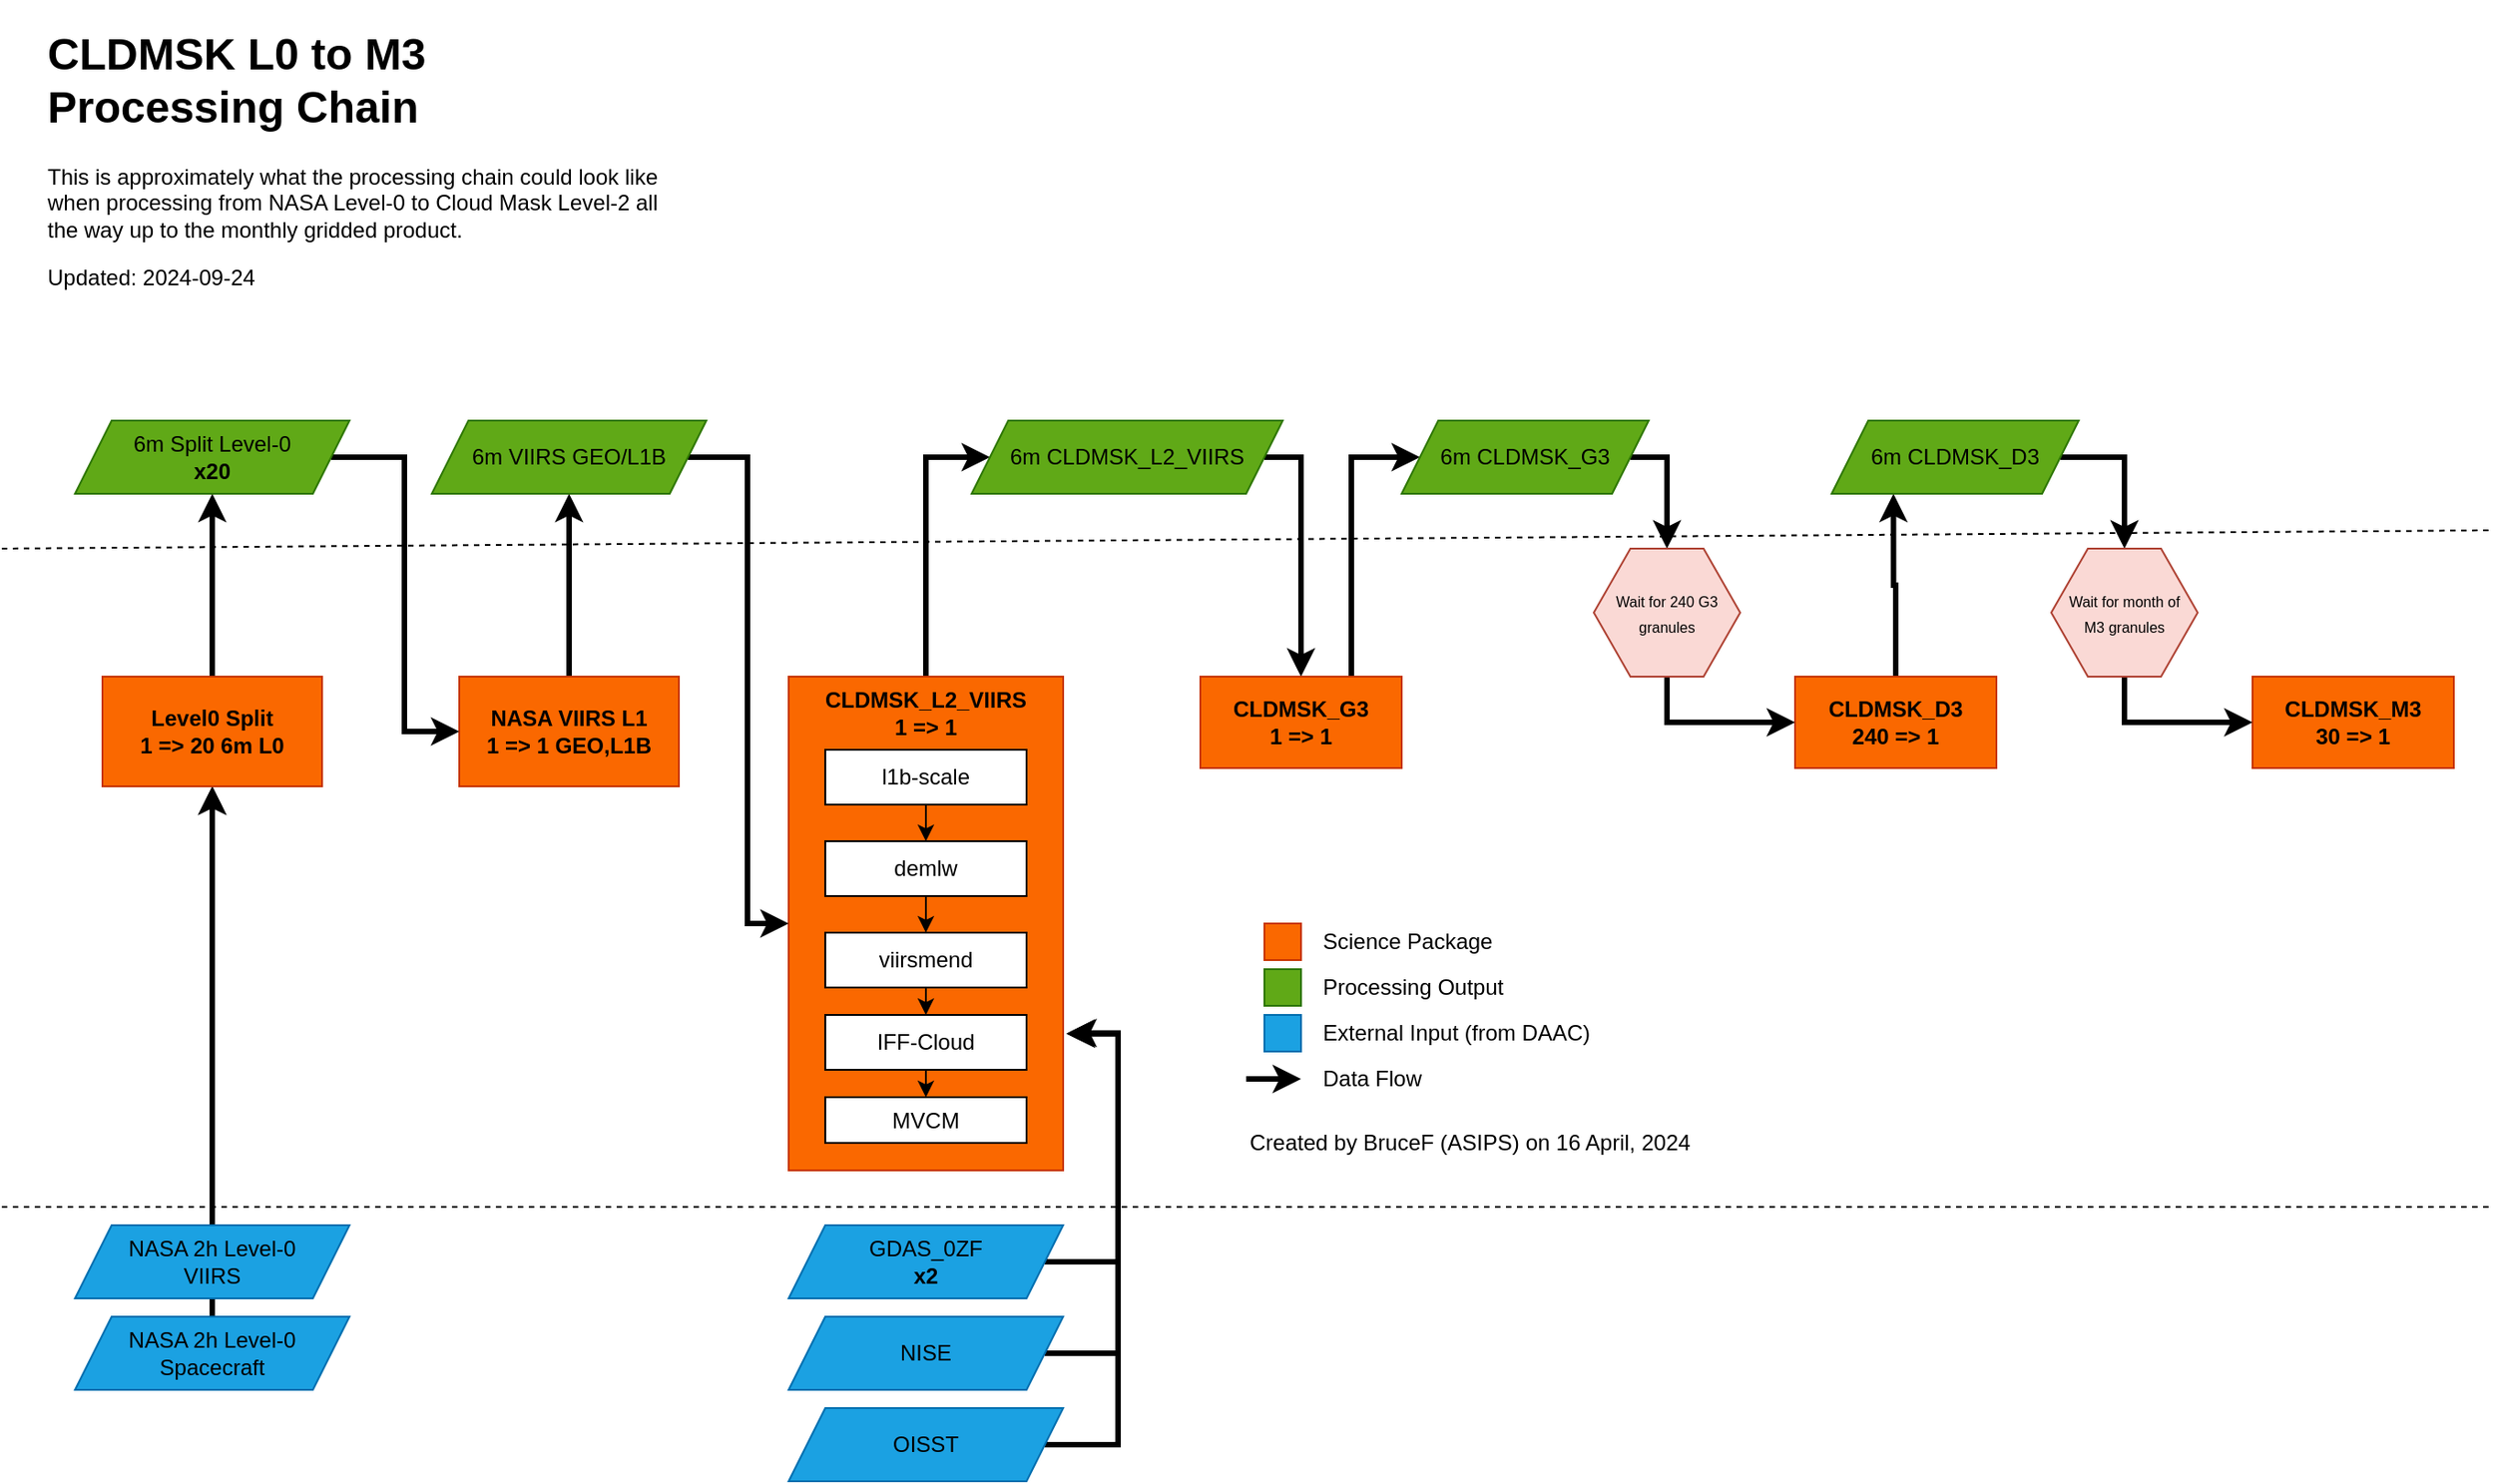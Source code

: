 <mxfile version="22.1.21" type="device">
  <diagram name="Page-1" id="0jrwiL8wn6cAHi7cUsMW">
    <mxGraphModel dx="2092" dy="838" grid="1" gridSize="10" guides="1" tooltips="1" connect="1" arrows="1" fold="1" page="1" pageScale="1" pageWidth="850" pageHeight="1100" math="0" shadow="0">
      <root>
        <mxCell id="0" />
        <mxCell id="1" parent="0" />
        <mxCell id="NL68hfIgCdAqa7RsjEGQ-24" style="edgeStyle=orthogonalEdgeStyle;rounded=0;orthogonalLoop=1;jettySize=auto;html=1;entryX=0;entryY=0.5;entryDx=0;entryDy=0;strokeWidth=3;" parent="1" source="NL68hfIgCdAqa7RsjEGQ-15" target="NL68hfIgCdAqa7RsjEGQ-23" edge="1">
          <mxGeometry relative="1" as="geometry">
            <Array as="points">
              <mxPoint x="305" y="290" />
            </Array>
          </mxGeometry>
        </mxCell>
        <mxCell id="NL68hfIgCdAqa7RsjEGQ-15" value="" style="rounded=0;whiteSpace=wrap;html=1;fillColor=#fa6800;fontColor=#000000;strokeColor=#C73500;" parent="1" vertex="1">
          <mxGeometry x="230" y="410" width="150" height="270" as="geometry" />
        </mxCell>
        <mxCell id="NL68hfIgCdAqa7RsjEGQ-10" style="edgeStyle=orthogonalEdgeStyle;rounded=0;orthogonalLoop=1;jettySize=auto;html=1;exitX=0.5;exitY=0;exitDx=0;exitDy=0;strokeWidth=3;entryX=0.5;entryY=1;entryDx=0;entryDy=0;" parent="1" source="NL68hfIgCdAqa7RsjEGQ-7" edge="1" target="gZpISHA86qSce6TId26K-1">
          <mxGeometry relative="1" as="geometry">
            <mxPoint x="110" y="470" as="targetPoint" />
          </mxGeometry>
        </mxCell>
        <mxCell id="NL68hfIgCdAqa7RsjEGQ-12" style="edgeStyle=orthogonalEdgeStyle;rounded=0;orthogonalLoop=1;jettySize=auto;html=1;exitX=0.5;exitY=0;exitDx=0;exitDy=0;entryX=0.5;entryY=1;entryDx=0;entryDy=0;strokeWidth=3;" parent="1" source="NL68hfIgCdAqa7RsjEGQ-4" target="NL68hfIgCdAqa7RsjEGQ-11" edge="1">
          <mxGeometry relative="1" as="geometry" />
        </mxCell>
        <mxCell id="NL68hfIgCdAqa7RsjEGQ-4" value="&lt;b&gt;NASA VIIRS L1&lt;br&gt;1 =&amp;gt; 1 GEO,L1B&lt;br&gt;&lt;/b&gt;" style="rounded=0;whiteSpace=wrap;html=1;fillColor=#fa6800;fontColor=#000000;strokeColor=#C73500;" parent="1" vertex="1">
          <mxGeometry x="50" y="410" width="120" height="60" as="geometry" />
        </mxCell>
        <mxCell id="NL68hfIgCdAqa7RsjEGQ-76" style="edgeStyle=orthogonalEdgeStyle;rounded=0;orthogonalLoop=1;jettySize=auto;html=1;exitX=0.5;exitY=1;exitDx=0;exitDy=0;entryX=0.5;entryY=0;entryDx=0;entryDy=0;" parent="1" source="NL68hfIgCdAqa7RsjEGQ-5" target="NL68hfIgCdAqa7RsjEGQ-71" edge="1">
          <mxGeometry relative="1" as="geometry" />
        </mxCell>
        <mxCell id="NL68hfIgCdAqa7RsjEGQ-5" value="l1b-scale" style="rounded=0;whiteSpace=wrap;html=1;" parent="1" vertex="1">
          <mxGeometry x="250" y="450" width="110" height="30" as="geometry" />
        </mxCell>
        <mxCell id="NL68hfIgCdAqa7RsjEGQ-9" style="edgeStyle=orthogonalEdgeStyle;rounded=0;orthogonalLoop=1;jettySize=auto;html=1;exitX=0.5;exitY=0;exitDx=0;exitDy=0;entryX=0.5;entryY=1;entryDx=0;entryDy=0;strokeWidth=3;" parent="1" source="NL68hfIgCdAqa7RsjEGQ-6" target="gZpISHA86qSce6TId26K-1" edge="1">
          <mxGeometry relative="1" as="geometry" />
        </mxCell>
        <mxCell id="NL68hfIgCdAqa7RsjEGQ-6" value="NASA 2h Level-0&lt;br&gt;VIIRS" style="shape=parallelogram;perimeter=parallelogramPerimeter;whiteSpace=wrap;html=1;fixedSize=1;fillColor=#1ba1e2;fontColor=#000000;strokeColor=#006EAF;" parent="1" vertex="1">
          <mxGeometry x="-160" y="710" width="150" height="40" as="geometry" />
        </mxCell>
        <mxCell id="NL68hfIgCdAqa7RsjEGQ-7" value="NASA 2h Level-0&lt;br&gt;Spacecraft" style="shape=parallelogram;perimeter=parallelogramPerimeter;whiteSpace=wrap;html=1;fixedSize=1;fillColor=#1ba1e2;fontColor=#000000;strokeColor=#006EAF;" parent="1" vertex="1">
          <mxGeometry x="-160" y="760" width="150" height="40" as="geometry" />
        </mxCell>
        <mxCell id="NL68hfIgCdAqa7RsjEGQ-18" style="edgeStyle=orthogonalEdgeStyle;rounded=0;orthogonalLoop=1;jettySize=auto;html=1;exitX=1;exitY=0.5;exitDx=0;exitDy=0;entryX=0;entryY=0.5;entryDx=0;entryDy=0;strokeWidth=3;" parent="1" source="NL68hfIgCdAqa7RsjEGQ-11" target="NL68hfIgCdAqa7RsjEGQ-15" edge="1">
          <mxGeometry relative="1" as="geometry" />
        </mxCell>
        <mxCell id="NL68hfIgCdAqa7RsjEGQ-11" value="6m VIIRS GEO/L1B" style="shape=parallelogram;perimeter=parallelogramPerimeter;whiteSpace=wrap;html=1;fixedSize=1;fillColor=#60a917;fontColor=#000000;strokeColor=#2D7600;labelBackgroundColor=none;" parent="1" vertex="1">
          <mxGeometry x="35" y="270" width="150" height="40" as="geometry" />
        </mxCell>
        <mxCell id="NL68hfIgCdAqa7RsjEGQ-20" style="edgeStyle=orthogonalEdgeStyle;rounded=0;orthogonalLoop=1;jettySize=auto;html=1;exitX=0.5;exitY=1;exitDx=0;exitDy=0;entryX=0.5;entryY=0;entryDx=0;entryDy=0;strokeWidth=1;" parent="1" source="NL68hfIgCdAqa7RsjEGQ-16" target="NL68hfIgCdAqa7RsjEGQ-17" edge="1">
          <mxGeometry relative="1" as="geometry" />
        </mxCell>
        <mxCell id="NL68hfIgCdAqa7RsjEGQ-16" value="IFF-Cloud" style="rounded=0;whiteSpace=wrap;html=1;" parent="1" vertex="1">
          <mxGeometry x="250" y="595" width="110" height="30" as="geometry" />
        </mxCell>
        <mxCell id="NL68hfIgCdAqa7RsjEGQ-17" value="MVCM" style="rounded=0;whiteSpace=wrap;html=1;" parent="1" vertex="1">
          <mxGeometry x="250" y="640" width="110" height="25" as="geometry" />
        </mxCell>
        <mxCell id="NL68hfIgCdAqa7RsjEGQ-27" style="edgeStyle=orthogonalEdgeStyle;rounded=0;orthogonalLoop=1;jettySize=auto;html=1;entryX=0.5;entryY=0;entryDx=0;entryDy=0;strokeWidth=3;" parent="1" source="NL68hfIgCdAqa7RsjEGQ-23" target="NL68hfIgCdAqa7RsjEGQ-29" edge="1">
          <mxGeometry relative="1" as="geometry">
            <mxPoint x="515" y="410" as="targetPoint" />
            <Array as="points">
              <mxPoint x="510" y="290" />
            </Array>
          </mxGeometry>
        </mxCell>
        <mxCell id="NL68hfIgCdAqa7RsjEGQ-23" value="6m CLDMSK_L2_VIIRS" style="shape=parallelogram;perimeter=parallelogramPerimeter;whiteSpace=wrap;html=1;fixedSize=1;fillColor=#60a917;fontColor=#000000;strokeColor=#2D7600;" parent="1" vertex="1">
          <mxGeometry x="330" y="270" width="170" height="40" as="geometry" />
        </mxCell>
        <mxCell id="NL68hfIgCdAqa7RsjEGQ-25" value="&lt;b&gt;CLDMSK_L2_VIIRS&lt;br&gt;1 =&amp;gt; 1&lt;br&gt;&lt;/b&gt;" style="text;html=1;strokeColor=none;fillColor=none;align=center;verticalAlign=middle;whiteSpace=wrap;rounded=0;" parent="1" vertex="1">
          <mxGeometry x="245" y="420" width="120" height="20" as="geometry" />
        </mxCell>
        <mxCell id="NL68hfIgCdAqa7RsjEGQ-32" style="edgeStyle=orthogonalEdgeStyle;rounded=0;orthogonalLoop=1;jettySize=auto;html=1;exitX=0.75;exitY=0;exitDx=0;exitDy=0;entryX=0;entryY=0.5;entryDx=0;entryDy=0;strokeWidth=3;" parent="1" source="NL68hfIgCdAqa7RsjEGQ-29" target="NL68hfIgCdAqa7RsjEGQ-31" edge="1">
          <mxGeometry relative="1" as="geometry">
            <Array as="points">
              <mxPoint x="538" y="290" />
            </Array>
          </mxGeometry>
        </mxCell>
        <mxCell id="NL68hfIgCdAqa7RsjEGQ-29" value="&lt;b&gt;CLDMSK_G3&lt;br&gt;1 =&amp;gt; 1&lt;br&gt;&lt;/b&gt;" style="rounded=0;whiteSpace=wrap;html=1;fillColor=#fa6800;fontColor=#000000;strokeColor=#C73500;" parent="1" vertex="1">
          <mxGeometry x="455" y="410" width="110" height="50" as="geometry" />
        </mxCell>
        <mxCell id="gZpISHA86qSce6TId26K-5" style="edgeStyle=orthogonalEdgeStyle;rounded=0;orthogonalLoop=1;jettySize=auto;html=1;exitX=0.5;exitY=0;exitDx=0;exitDy=0;entryX=0.25;entryY=1;entryDx=0;entryDy=0;strokeWidth=3;" edge="1" parent="1" source="NL68hfIgCdAqa7RsjEGQ-30" target="NL68hfIgCdAqa7RsjEGQ-34">
          <mxGeometry relative="1" as="geometry" />
        </mxCell>
        <mxCell id="NL68hfIgCdAqa7RsjEGQ-30" value="&lt;b&gt;CLDMSK_D3&lt;br&gt;240 =&amp;gt; 1&lt;br&gt;&lt;/b&gt;" style="rounded=0;whiteSpace=wrap;html=1;fillColor=#fa6800;fontColor=#000000;strokeColor=#C73500;" parent="1" vertex="1">
          <mxGeometry x="780" y="410" width="110" height="50" as="geometry" />
        </mxCell>
        <mxCell id="NL68hfIgCdAqa7RsjEGQ-43" style="edgeStyle=orthogonalEdgeStyle;rounded=0;orthogonalLoop=1;jettySize=auto;html=1;exitX=1;exitY=0.5;exitDx=0;exitDy=0;entryX=0.5;entryY=0;entryDx=0;entryDy=0;strokeWidth=3;" parent="1" source="NL68hfIgCdAqa7RsjEGQ-31" target="NL68hfIgCdAqa7RsjEGQ-42" edge="1">
          <mxGeometry relative="1" as="geometry">
            <Array as="points">
              <mxPoint x="710" y="290" />
            </Array>
          </mxGeometry>
        </mxCell>
        <mxCell id="NL68hfIgCdAqa7RsjEGQ-31" value="6m CLDMSK_G3" style="shape=parallelogram;perimeter=parallelogramPerimeter;whiteSpace=wrap;html=1;fixedSize=1;fillColor=#60a917;fontColor=#000000;strokeColor=#2D7600;" parent="1" vertex="1">
          <mxGeometry x="565" y="270" width="135" height="40" as="geometry" />
        </mxCell>
        <mxCell id="NL68hfIgCdAqa7RsjEGQ-46" style="edgeStyle=orthogonalEdgeStyle;rounded=0;orthogonalLoop=1;jettySize=auto;html=1;exitX=1;exitY=0.5;exitDx=0;exitDy=0;entryX=0.5;entryY=0;entryDx=0;entryDy=0;strokeWidth=3;" parent="1" source="NL68hfIgCdAqa7RsjEGQ-34" target="NL68hfIgCdAqa7RsjEGQ-50" edge="1">
          <mxGeometry relative="1" as="geometry">
            <mxPoint x="980" y="340" as="targetPoint" />
            <Array as="points">
              <mxPoint x="960" y="290" />
            </Array>
          </mxGeometry>
        </mxCell>
        <mxCell id="NL68hfIgCdAqa7RsjEGQ-34" value="6m CLDMSK_D3" style="shape=parallelogram;perimeter=parallelogramPerimeter;whiteSpace=wrap;html=1;fixedSize=1;fillColor=#60a917;fontColor=#000000;strokeColor=#2D7600;" parent="1" vertex="1">
          <mxGeometry x="800" y="270" width="135" height="40" as="geometry" />
        </mxCell>
        <mxCell id="NL68hfIgCdAqa7RsjEGQ-36" value="&lt;b&gt;CLDMSK_M3&lt;br&gt;30 =&amp;gt; 1&lt;br&gt;&lt;/b&gt;" style="rounded=0;whiteSpace=wrap;html=1;fillColor=#fa6800;fontColor=#000000;strokeColor=#C73500;" parent="1" vertex="1">
          <mxGeometry x="1030" y="410" width="110" height="50" as="geometry" />
        </mxCell>
        <mxCell id="NL68hfIgCdAqa7RsjEGQ-44" style="edgeStyle=orthogonalEdgeStyle;rounded=0;orthogonalLoop=1;jettySize=auto;html=1;exitX=0.5;exitY=1;exitDx=0;exitDy=0;entryX=0;entryY=0.5;entryDx=0;entryDy=0;strokeWidth=3;" parent="1" source="NL68hfIgCdAqa7RsjEGQ-42" target="NL68hfIgCdAqa7RsjEGQ-30" edge="1">
          <mxGeometry relative="1" as="geometry" />
        </mxCell>
        <mxCell id="NL68hfIgCdAqa7RsjEGQ-42" value="&lt;p style=&quot;line-height: 100%;&quot;&gt;&lt;font style=&quot;font-size: 8px;&quot;&gt;Wait for&amp;nbsp;&lt;/font&gt;&lt;span style=&quot;font-size: 8px; text-align: left; background-color: initial;&quot;&gt;240 G3 granules&lt;/span&gt;&lt;/p&gt;" style="shape=hexagon;perimeter=hexagonPerimeter2;whiteSpace=wrap;html=1;fixedSize=1;fillColor=#fad9d5;strokeColor=#ae4132;" parent="1" vertex="1">
          <mxGeometry x="670" y="340" width="80" height="70" as="geometry" />
        </mxCell>
        <mxCell id="NL68hfIgCdAqa7RsjEGQ-47" style="edgeStyle=orthogonalEdgeStyle;rounded=0;orthogonalLoop=1;jettySize=auto;html=1;exitX=0.5;exitY=1;exitDx=0;exitDy=0;strokeWidth=3;" parent="1" source="NL68hfIgCdAqa7RsjEGQ-50" target="NL68hfIgCdAqa7RsjEGQ-36" edge="1">
          <mxGeometry relative="1" as="geometry">
            <mxPoint x="980" y="410" as="sourcePoint" />
          </mxGeometry>
        </mxCell>
        <mxCell id="NL68hfIgCdAqa7RsjEGQ-50" value="&lt;p style=&quot;line-height: 100%;&quot;&gt;&lt;font style=&quot;font-size: 8px;&quot;&gt;Wait for month of M&lt;/font&gt;&lt;span style=&quot;font-size: 8px; background-color: initial;&quot;&gt;3 granules&lt;/span&gt;&lt;/p&gt;" style="shape=hexagon;perimeter=hexagonPerimeter2;whiteSpace=wrap;html=1;fixedSize=1;fillColor=#fad9d5;strokeColor=#ae4132;spacingLeft=5;spacingRight=5;" parent="1" vertex="1">
          <mxGeometry x="920" y="340" width="80" height="70" as="geometry" />
        </mxCell>
        <mxCell id="NL68hfIgCdAqa7RsjEGQ-52" value="" style="rounded=0;whiteSpace=wrap;html=1;fillColor=#fa6800;fontColor=#000000;strokeColor=#C73500;" parent="1" vertex="1">
          <mxGeometry x="490" y="545" width="20" height="20" as="geometry" />
        </mxCell>
        <mxCell id="NL68hfIgCdAqa7RsjEGQ-53" value="Science Package" style="text;html=1;strokeColor=none;fillColor=none;align=left;verticalAlign=middle;whiteSpace=wrap;rounded=0;" parent="1" vertex="1">
          <mxGeometry x="520" y="540" width="130" height="30" as="geometry" />
        </mxCell>
        <mxCell id="NL68hfIgCdAqa7RsjEGQ-54" value="" style="rounded=0;whiteSpace=wrap;html=1;fillColor=#60a917;fontColor=#ffffff;strokeColor=#2D7600;" parent="1" vertex="1">
          <mxGeometry x="490" y="570" width="20" height="20" as="geometry" />
        </mxCell>
        <mxCell id="NL68hfIgCdAqa7RsjEGQ-55" value="Processing Output" style="text;html=1;strokeColor=none;fillColor=none;align=left;verticalAlign=middle;whiteSpace=wrap;rounded=0;" parent="1" vertex="1">
          <mxGeometry x="520" y="565" width="130" height="30" as="geometry" />
        </mxCell>
        <mxCell id="NL68hfIgCdAqa7RsjEGQ-56" value="" style="rounded=0;whiteSpace=wrap;html=1;fillColor=#1ba1e2;fontColor=#ffffff;strokeColor=#006EAF;" parent="1" vertex="1">
          <mxGeometry x="490" y="595" width="20" height="20" as="geometry" />
        </mxCell>
        <mxCell id="NL68hfIgCdAqa7RsjEGQ-57" value="External Input (from DAAC)" style="text;html=1;strokeColor=none;fillColor=none;align=left;verticalAlign=middle;whiteSpace=wrap;rounded=0;" parent="1" vertex="1">
          <mxGeometry x="520" y="590" width="170" height="30" as="geometry" />
        </mxCell>
        <mxCell id="NL68hfIgCdAqa7RsjEGQ-58" style="edgeStyle=orthogonalEdgeStyle;rounded=0;orthogonalLoop=1;jettySize=auto;html=1;strokeWidth=3;" parent="1" edge="1">
          <mxGeometry relative="1" as="geometry">
            <mxPoint x="480" y="630" as="sourcePoint" />
            <mxPoint x="510" y="630" as="targetPoint" />
          </mxGeometry>
        </mxCell>
        <mxCell id="NL68hfIgCdAqa7RsjEGQ-59" value="Data Flow" style="text;html=1;strokeColor=none;fillColor=none;align=left;verticalAlign=middle;whiteSpace=wrap;rounded=0;" parent="1" vertex="1">
          <mxGeometry x="520" y="615" width="130" height="30" as="geometry" />
        </mxCell>
        <mxCell id="NL68hfIgCdAqa7RsjEGQ-79" style="edgeStyle=orthogonalEdgeStyle;rounded=0;orthogonalLoop=1;jettySize=auto;html=1;exitX=1;exitY=0.5;exitDx=0;exitDy=0;strokeWidth=3;entryX=1.019;entryY=0.722;entryDx=0;entryDy=0;entryPerimeter=0;" parent="1" source="NL68hfIgCdAqa7RsjEGQ-60" target="NL68hfIgCdAqa7RsjEGQ-15" edge="1">
          <mxGeometry relative="1" as="geometry">
            <Array as="points">
              <mxPoint x="410" y="730" />
              <mxPoint x="410" y="605" />
            </Array>
            <mxPoint x="420" y="620" as="targetPoint" />
          </mxGeometry>
        </mxCell>
        <mxCell id="NL68hfIgCdAqa7RsjEGQ-60" value="GDAS_0ZF&lt;br&gt;&lt;b&gt;x2&lt;/b&gt;" style="shape=parallelogram;perimeter=parallelogramPerimeter;whiteSpace=wrap;html=1;fixedSize=1;fillColor=#1ba1e2;fontColor=#000000;strokeColor=#006EAF;" parent="1" vertex="1">
          <mxGeometry x="230" y="710" width="150" height="40" as="geometry" />
        </mxCell>
        <mxCell id="NL68hfIgCdAqa7RsjEGQ-77" style="edgeStyle=orthogonalEdgeStyle;rounded=0;orthogonalLoop=1;jettySize=auto;html=1;exitX=1;exitY=0.5;exitDx=0;exitDy=0;strokeWidth=3;entryX=1.013;entryY=0.723;entryDx=0;entryDy=0;entryPerimeter=0;" parent="1" source="NL68hfIgCdAqa7RsjEGQ-61" target="NL68hfIgCdAqa7RsjEGQ-15" edge="1">
          <mxGeometry relative="1" as="geometry">
            <Array as="points">
              <mxPoint x="410" y="780" />
              <mxPoint x="410" y="605" />
            </Array>
            <mxPoint x="430" y="610" as="targetPoint" />
          </mxGeometry>
        </mxCell>
        <mxCell id="NL68hfIgCdAqa7RsjEGQ-61" value="NISE" style="shape=parallelogram;perimeter=parallelogramPerimeter;whiteSpace=wrap;html=1;fixedSize=1;fillColor=#1ba1e2;fontColor=#000000;strokeColor=#006EAF;" parent="1" vertex="1">
          <mxGeometry x="230" y="760" width="150" height="40" as="geometry" />
        </mxCell>
        <mxCell id="NL68hfIgCdAqa7RsjEGQ-78" style="edgeStyle=orthogonalEdgeStyle;rounded=0;orthogonalLoop=1;jettySize=auto;html=1;exitX=1;exitY=0.5;exitDx=0;exitDy=0;strokeWidth=3;entryX=1.011;entryY=0.723;entryDx=0;entryDy=0;entryPerimeter=0;" parent="1" source="NL68hfIgCdAqa7RsjEGQ-62" target="NL68hfIgCdAqa7RsjEGQ-15" edge="1">
          <mxGeometry relative="1" as="geometry">
            <mxPoint x="400" y="580" as="targetPoint" />
            <Array as="points">
              <mxPoint x="410" y="830" />
              <mxPoint x="410" y="605" />
            </Array>
          </mxGeometry>
        </mxCell>
        <mxCell id="NL68hfIgCdAqa7RsjEGQ-62" value="OISST" style="shape=parallelogram;perimeter=parallelogramPerimeter;whiteSpace=wrap;html=1;fixedSize=1;fillColor=#1ba1e2;fontColor=#000000;strokeColor=#006EAF;" parent="1" vertex="1">
          <mxGeometry x="230" y="810" width="150" height="40" as="geometry" />
        </mxCell>
        <mxCell id="NL68hfIgCdAqa7RsjEGQ-67" value="" style="endArrow=none;dashed=1;html=1;rounded=0;" parent="1" edge="1">
          <mxGeometry width="50" height="50" relative="1" as="geometry">
            <mxPoint x="-200" y="340" as="sourcePoint" />
            <mxPoint x="1160" y="330" as="targetPoint" />
          </mxGeometry>
        </mxCell>
        <mxCell id="NL68hfIgCdAqa7RsjEGQ-68" value="" style="endArrow=none;dashed=1;html=1;rounded=0;" parent="1" edge="1">
          <mxGeometry width="50" height="50" relative="1" as="geometry">
            <mxPoint x="-200" y="700" as="sourcePoint" />
            <mxPoint x="1160" y="700" as="targetPoint" />
          </mxGeometry>
        </mxCell>
        <mxCell id="NL68hfIgCdAqa7RsjEGQ-74" style="edgeStyle=orthogonalEdgeStyle;rounded=0;orthogonalLoop=1;jettySize=auto;html=1;exitX=0.5;exitY=1;exitDx=0;exitDy=0;entryX=0.5;entryY=0;entryDx=0;entryDy=0;" parent="1" source="NL68hfIgCdAqa7RsjEGQ-70" target="NL68hfIgCdAqa7RsjEGQ-16" edge="1">
          <mxGeometry relative="1" as="geometry" />
        </mxCell>
        <mxCell id="NL68hfIgCdAqa7RsjEGQ-70" value="viirsmend" style="rounded=0;whiteSpace=wrap;html=1;" parent="1" vertex="1">
          <mxGeometry x="250" y="550" width="110" height="30" as="geometry" />
        </mxCell>
        <mxCell id="NL68hfIgCdAqa7RsjEGQ-75" style="edgeStyle=orthogonalEdgeStyle;rounded=0;orthogonalLoop=1;jettySize=auto;html=1;exitX=0.5;exitY=1;exitDx=0;exitDy=0;entryX=0.5;entryY=0;entryDx=0;entryDy=0;" parent="1" source="NL68hfIgCdAqa7RsjEGQ-71" target="NL68hfIgCdAqa7RsjEGQ-70" edge="1">
          <mxGeometry relative="1" as="geometry" />
        </mxCell>
        <mxCell id="NL68hfIgCdAqa7RsjEGQ-71" value="demlw" style="rounded=0;whiteSpace=wrap;html=1;" parent="1" vertex="1">
          <mxGeometry x="250" y="500" width="110" height="30" as="geometry" />
        </mxCell>
        <mxCell id="NL68hfIgCdAqa7RsjEGQ-86" value="&lt;h1&gt;CLDMSK L0 to M3 Processing Chain&lt;/h1&gt;&lt;p&gt;This is approximately what the processing chain could look like when processing from NASA Level-0 to Cloud Mask Level-2 all the way up to the monthly gridded product.&lt;/p&gt;&lt;p&gt;Updated: 2024-09-24&lt;/p&gt;&lt;p&gt;&lt;span style=&quot;background-color: initial;&quot;&gt;&amp;nbsp;&lt;/span&gt;&lt;/p&gt;" style="text;html=1;strokeColor=none;fillColor=none;spacing=5;spacingTop=-20;whiteSpace=wrap;overflow=hidden;rounded=0;" parent="1" vertex="1">
          <mxGeometry x="-180" y="50" width="345" height="190" as="geometry" />
        </mxCell>
        <mxCell id="NL68hfIgCdAqa7RsjEGQ-87" value="Created by BruceF (ASIPS) on 16 April, 2024" style="text;html=1;strokeColor=none;fillColor=none;align=left;verticalAlign=middle;whiteSpace=wrap;rounded=0;" parent="1" vertex="1">
          <mxGeometry x="480" y="650" width="440" height="30" as="geometry" />
        </mxCell>
        <mxCell id="gZpISHA86qSce6TId26K-3" style="edgeStyle=orthogonalEdgeStyle;rounded=0;orthogonalLoop=1;jettySize=auto;html=1;exitX=0.5;exitY=0;exitDx=0;exitDy=0;entryX=0.5;entryY=1;entryDx=0;entryDy=0;strokeWidth=3;" edge="1" parent="1" source="gZpISHA86qSce6TId26K-1" target="gZpISHA86qSce6TId26K-2">
          <mxGeometry relative="1" as="geometry" />
        </mxCell>
        <mxCell id="gZpISHA86qSce6TId26K-1" value="&lt;b&gt;Level0 Split&lt;br&gt;1 =&amp;gt; 20 6m L0&lt;br&gt;&lt;/b&gt;" style="rounded=0;whiteSpace=wrap;html=1;fillColor=#fa6800;fontColor=#000000;strokeColor=#C73500;" vertex="1" parent="1">
          <mxGeometry x="-145" y="410" width="120" height="60" as="geometry" />
        </mxCell>
        <mxCell id="gZpISHA86qSce6TId26K-4" style="edgeStyle=orthogonalEdgeStyle;rounded=0;orthogonalLoop=1;jettySize=auto;html=1;exitX=1;exitY=0.5;exitDx=0;exitDy=0;entryX=0;entryY=0.5;entryDx=0;entryDy=0;strokeWidth=3;" edge="1" parent="1" source="gZpISHA86qSce6TId26K-2" target="NL68hfIgCdAqa7RsjEGQ-4">
          <mxGeometry relative="1" as="geometry" />
        </mxCell>
        <mxCell id="gZpISHA86qSce6TId26K-2" value="6m Split Level-0&lt;br&gt;&lt;b&gt;x20&lt;/b&gt;" style="shape=parallelogram;perimeter=parallelogramPerimeter;whiteSpace=wrap;html=1;fixedSize=1;fillColor=#60a917;fontColor=#000000;strokeColor=#2D7600;labelBackgroundColor=none;" vertex="1" parent="1">
          <mxGeometry x="-160" y="270" width="150" height="40" as="geometry" />
        </mxCell>
      </root>
    </mxGraphModel>
  </diagram>
</mxfile>
